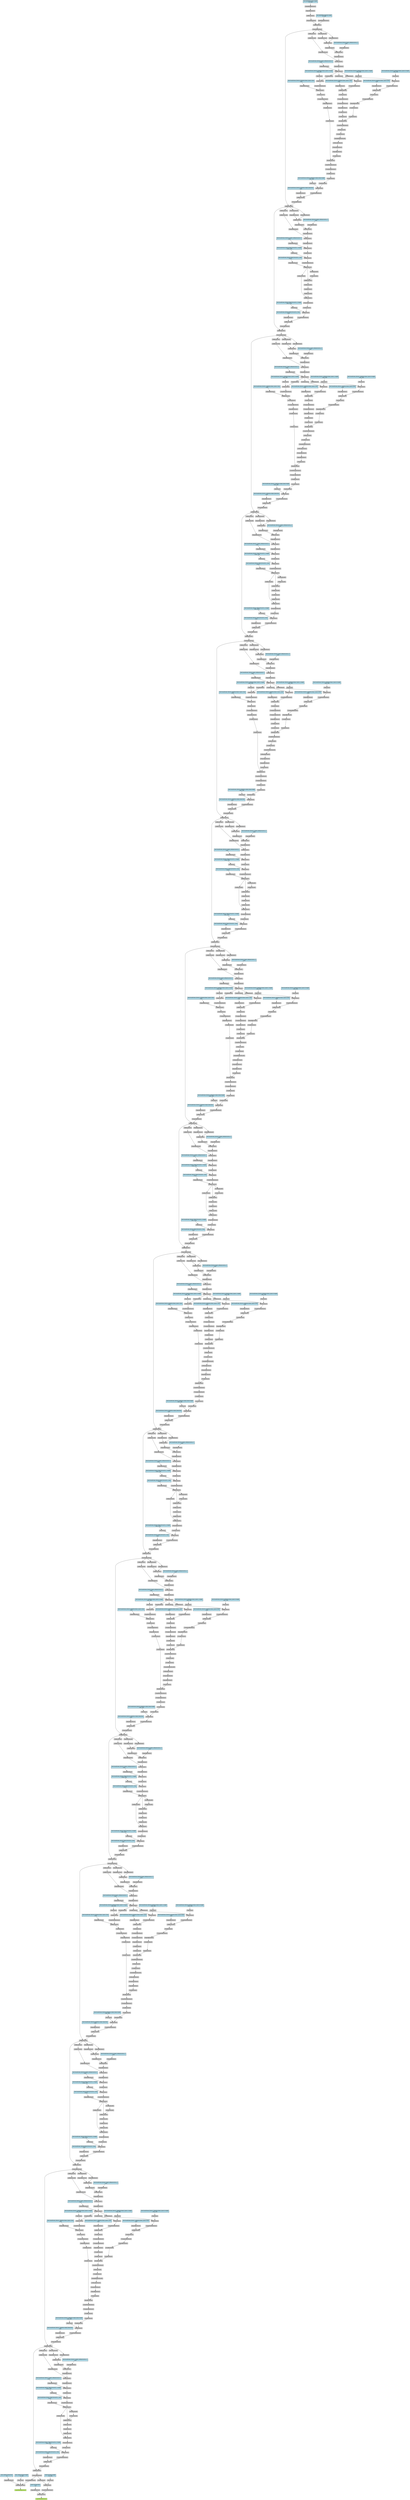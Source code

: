 digraph {
	graph [size="321.75,321.75"]
	node [align=left fontsize=12 height=0.2 ranksep=0.1 shape=box style=filled]
	4557578928 [label=LogSoftmaxBackward fillcolor=darkolivegreen1]
	4676889848 -> 4557578928
	4676889848 [label=AddmmBackward]
	4676888840 -> 4676889848
	4676888840 [label=ExpandBackward]
	4557445328 -> 4676888840
	4557445328 [label="next_sentence.linear.bias
 (2)" fillcolor=lightblue]
	4676887720 -> 4676889848
	4676887720 [label=AsStridedBackward]
	4574135328 -> 4676887720
	4574135328 [label=DropoutBackward]
	4676889120 -> 4574135328
	4676889120 [label=AddBackward1]
	4676887552 -> 4676889120
	4676887552 [label=AddBackward1]
	4662199656 -> 4676887552
	4662199656 [label=DropoutBackward]
	4676888952 -> 4662199656
	4676888952 [label=AddBackward1]
	4676889232 -> 4676888952
	4676889232 [label=AddBackward1]
	4662197856 -> 4676889232
	4662197856 [label=DropoutBackward]
	4676889288 -> 4662197856
	4676889288 [label=AddBackward1]
	4676889456 -> 4676889288
	4676889456 [label=AddBackward1]
	4662196216 -> 4676889456
	4662196216 [label=DropoutBackward]
	4662358480 -> 4662196216
	4662358480 [label=AddBackward1]
	4662358592 -> 4662358480
	4662358592 [label=AddBackward1]
	4662194576 -> 4662358592
	4662194576 [label=DropoutBackward]
	4662358704 -> 4662194576
	4662358704 [label=AddBackward1]
	4662394216 -> 4662358704
	4662394216 [label=AddBackward1]
	4662188680 -> 4662394216
	4662188680 [label=DropoutBackward]
	4662394664 -> 4662188680
	4662394664 [label=AddBackward1]
	4662394776 -> 4662394664
	4662394776 [label=AddBackward1]
	4662187040 -> 4662394776
	4662187040 [label=DropoutBackward]
	4662243456 -> 4662187040
	4662243456 [label=AddBackward1]
	4662243568 -> 4662243456
	4662243568 [label=AddBackward1]
	4661296408 -> 4662243568
	4661296408 [label=DropoutBackward]
	4662243736 -> 4661296408
	4662243736 [label=AddBackward1]
	4662243848 -> 4662243736
	4662243848 [label=AddBackward1]
	4661294440 -> 4662243848
	4661294440 [label=DropoutBackward]
	4662244016 -> 4661294440
	4662244016 [label=AddBackward1]
	4661295424 -> 4662244016
	4661295424 [label=DropoutBackward]
	4662244240 -> 4661295424
	4662244240 [label=AddBackward1]
	4662244352 -> 4662244240
	4662244352 [label=ExpandBackward]
	4662244464 -> 4662244352
	4662244464 [label=EmbeddingBackward]
	4557542792 -> 4662244464
	4557542792 [label="bert.embedding.token.weight
 (15, 256)" fillcolor=lightblue]
	4662244128 -> 4662244016
	4662244128 [label=EmbeddingBackward]
	4557542400 -> 4662244128
	4557542400 [label="bert.embedding.segment.weight
 (3, 256)" fillcolor=lightblue]
	4661294768 -> 4662243848
	4661294768 [label=DropoutBackward]
	4662244072 -> 4661294768
	4662244072 [label=AddBackward1]
	4662244296 -> 4662244072
	4662244296 [label=UnsafeViewBackward]
	4662244576 -> 4662244296
	4662244576 [label=MmBackward]
	4662244688 -> 4662244576
	4662244688 [label=ViewBackward]
	4662244856 -> 4662244688
	4662244856 [label=ViewBackward]
	4662244968 -> 4662244856
	4662244968 [label=CloneBackward]
	4662245080 -> 4662244968
	4662245080 [label=TransposeBackward]
	4662245192 -> 4662245080
	4662245192 [label=UnsafeViewBackward]
	4662245304 -> 4662245192
	4662245304 [label=BmmBackward]
	4662245416 -> 4662245304
	4662245416 [label=ViewBackward]
	4662245584 -> 4662245416
	4662245584 [label=ExpandBackward]
	4661295096 -> 4662245584
	4661295096 [label=DropoutBackward]
	4662245752 -> 4661295096
	4662245752 [label=SoftmaxBackward]
	4662245864 -> 4662245752
	4662245864 [label=MaskedFillBackward0]
	4662245976 -> 4662245864
	4662245976 [label=CloneBackward]
	4662246088 -> 4662245976
	4662246088 [label=DivBackward0]
	4662246200 -> 4662246088
	4662246200 [label=UnsafeViewBackward]
	4662246312 -> 4662246200
	4662246312 [label=BmmBackward]
	4662246424 -> 4662246312
	4662246424 [label=ViewBackward]
	4662246592 -> 4662246424
	4662246592 [label=CloneBackward]
	4662246704 -> 4662246592
	4662246704 [label=ExpandBackward]
	4662246816 -> 4662246704
	4662246816 [label=TransposeBackward]
	4662246928 -> 4662246816
	4662246928 [label=ViewBackward]
	4662247040 -> 4662246928
	4662247040 [label=AddBackward1]
	4662247152 -> 4662247040
	4662247152 [label=UnsafeViewBackward]
	4662247320 -> 4662247152
	4662247320 [label=MmBackward]
	4662259784 -> 4662247320
	4662259784 [label=ViewBackward]
	4662259952 -> 4662259784
	4662259952 [label=AddBackward1]
	4662260064 -> 4662259952
	4662260064 [label=ExpandBackward]
	4662260232 -> 4662260064
	4662260232 [label=DivBackward1]
	4662260344 -> 4662260232
	4662260344 [label=ExpandBackward]
	4662260512 -> 4662260344
	4662260512 [label=MulBackward1]
	4662260624 -> 4662260512
	4662260624 [label=ExpandBackward]
	4557556200 -> 4662260624
	4557556200 [label="bert.transformer_blocks.0.input_sublayer.norm.a_2
 (256)" fillcolor=lightblue]
	4662260680 -> 4662260512
	4662260680 [label=ExpandBackward]
	4662260792 -> 4662260680
	4662260792 [label=SubBackward1]
	4662260904 -> 4662260792
	4662260904 [label=ExpandBackward]
	4661294440 -> 4662260904
	4662260960 -> 4662260792
	4662260960 [label=ExpandBackward]
	4662261072 -> 4662260960
	4662261072 [label=MeanBackward0]
	4661294440 -> 4662261072
	4662260400 -> 4662260232
	4662260400 [label=ExpandBackward]
	4662260568 -> 4662260400
	4662260568 [label=AddBackward0]
	4662260848 -> 4662260568
	4662260848 [label=StdBackward1]
	4661294440 -> 4662260848
	4662260120 -> 4662259952
	4662260120 [label=ExpandBackward]
	4557555584 -> 4662260120
	4557555584 [label="bert.transformer_blocks.0.input_sublayer.norm.b_2
 (256)" fillcolor=lightblue]
	4662259840 -> 4662247320
	4662259840 [label=TBackward]
	4557555248 -> 4662259840
	4557555248 [label="bert.transformer_blocks.0.attention.linear_layers.0.weight
 (256, 256)" fillcolor=lightblue]
	4662247208 -> 4662247040
	4662247208 [label=ExpandBackward]
	4557554912 -> 4662247208
	4557554912 [label="bert.transformer_blocks.0.attention.linear_layers.0.bias
 (256)" fillcolor=lightblue]
	4662246480 -> 4662246312
	4662246480 [label=ViewBackward]
	4662246648 -> 4662246480
	4662246648 [label=CloneBackward]
	4662246872 -> 4662246648
	4662246872 [label=ExpandBackward]
	4662247096 -> 4662246872
	4662247096 [label=TransposeBackward]
	4662247376 -> 4662247096
	4662247376 [label=TransposeBackward]
	4662260008 -> 4662247376
	4662260008 [label=ViewBackward]
	4662260456 -> 4662260008
	4662260456 [label=AddBackward1]
	4662260736 -> 4662260456
	4662260736 [label=UnsafeViewBackward]
	4662261184 -> 4662260736
	4662261184 [label=MmBackward]
	4662261296 -> 4662261184
	4662261296 [label=ViewBackward]
	4662259952 -> 4662261296
	4662261352 -> 4662261184
	4662261352 [label=TBackward]
	4557557264 -> 4662261352
	4557557264 [label="bert.transformer_blocks.0.attention.linear_layers.1.weight
 (256, 256)" fillcolor=lightblue]
	4662261016 -> 4662260456
	4662261016 [label=ExpandBackward]
	4557557040 -> 4662261016
	4557557040 [label="bert.transformer_blocks.0.attention.linear_layers.1.bias
 (256)" fillcolor=lightblue]
	4662245472 -> 4662245304
	4662245472 [label=ViewBackward]
	4662245640 -> 4662245472
	4662245640 [label=CloneBackward]
	4662245808 -> 4662245640
	4662245808 [label=ExpandBackward]
	4662246032 -> 4662245808
	4662246032 [label=TransposeBackward]
	4662246256 -> 4662246032
	4662246256 [label=ViewBackward]
	4662246536 -> 4662246256
	4662246536 [label=AddBackward1]
	4662246984 -> 4662246536
	4662246984 [label=UnsafeViewBackward]
	4662260288 -> 4662246984
	4662260288 [label=MmBackward]
	4662261128 -> 4662260288
	4662261128 [label=ViewBackward]
	4662259952 -> 4662261128
	4662261240 -> 4662260288
	4662261240 [label=TBackward]
	4557557432 -> 4662261240
	4557557432 [label="bert.transformer_blocks.0.attention.linear_layers.2.weight
 (256, 256)" fillcolor=lightblue]
	4662247264 -> 4662246536
	4662247264 [label=ExpandBackward]
	4557556704 -> 4662247264
	4557556704 [label="bert.transformer_blocks.0.attention.linear_layers.2.bias
 (256)" fillcolor=lightblue]
	4662244744 -> 4662244576
	4662244744 [label=TBackward]
	4557543296 -> 4662244744
	4557543296 [label="bert.transformer_blocks.0.attention.output_linear.weight
 (256, 256)" fillcolor=lightblue]
	4662244520 -> 4662244072
	4662244520 [label=ExpandBackward]
	4557543016 -> 4662244520
	4557543016 [label="bert.transformer_blocks.0.attention.output_linear.bias
 (256)" fillcolor=lightblue]
	4661296080 -> 4662243736
	4661296080 [label=DropoutBackward]
	4662243960 -> 4661296080
	4662243960 [label=AddBackward1]
	4662244408 -> 4662243960
	4662244408 [label=UnsafeViewBackward]
	4662244912 -> 4662244408
	4662244912 [label=MmBackward]
	4662245248 -> 4662244912
	4662245248 [label=ViewBackward]
	4661295752 -> 4662245248
	4661295752 [label=DropoutBackward]
	4662245696 -> 4661295752
	4662245696 [label=MulBackward1]
	4662246144 -> 4662245696
	4662246144 [label=MulBackward0]
	4662259896 -> 4662246144
	4662259896 [label=AddBackward1]
	4662261408 -> 4662259896
	4662261408 [label=UnsafeViewBackward]
	4662261520 -> 4662261408
	4662261520 [label=MmBackward]
	4662261688 -> 4662261520
	4662261688 [label=ViewBackward]
	4662261856 -> 4662261688
	4662261856 [label=AddBackward1]
	4662261968 -> 4662261856
	4662261968 [label=ExpandBackward]
	4662262136 -> 4662261968
	4662262136 [label=DivBackward1]
	4662262248 -> 4662262136
	4662262248 [label=ExpandBackward]
	4662262416 -> 4662262248
	4662262416 [label=MulBackward1]
	4662262528 -> 4662262416
	4662262528 [label=ExpandBackward]
	4557579376 -> 4662262528
	4557579376 [label="bert.transformer_blocks.0.output_sublayer.norm.a_2
 (256)" fillcolor=lightblue]
	4662262584 -> 4662262416
	4662262584 [label=ExpandBackward]
	4662262696 -> 4662262584
	4662262696 [label=SubBackward1]
	4662262808 -> 4662262696
	4662262808 [label=ExpandBackward]
	4662243848 -> 4662262808
	4662262864 -> 4662262696
	4662262864 [label=ExpandBackward]
	4662262976 -> 4662262864
	4662262976 [label=MeanBackward0]
	4662243848 -> 4662262976
	4662262304 -> 4662262136
	4662262304 [label=ExpandBackward]
	4662262472 -> 4662262304
	4662262472 [label=AddBackward0]
	4662262752 -> 4662262472
	4662262752 [label=StdBackward1]
	4662243848 -> 4662262752
	4662262024 -> 4662261856
	4662262024 [label=ExpandBackward]
	4557578872 -> 4662262024
	4557578872 [label="bert.transformer_blocks.0.output_sublayer.norm.b_2
 (256)" fillcolor=lightblue]
	4662261744 -> 4662261520
	4662261744 [label=TBackward]
	4557578592 -> 4662261744
	4557578592 [label="bert.transformer_blocks.0.feed_forward.w_1.weight
 (1024, 256)" fillcolor=lightblue]
	4662261464 -> 4662259896
	4662261464 [label=ExpandBackward]
	4557578312 -> 4662261464
	4557578312 [label="bert.transformer_blocks.0.feed_forward.w_1.bias
 (1024)" fillcolor=lightblue]
	4662246368 -> 4662245696
	4662246368 [label=AddBackward0]
	4662260176 -> 4662246368
	4662260176 [label=TanhBackward]
	4662261576 -> 4662260176
	4662261576 [label=MulBackward0]
	4662261912 -> 4662261576
	4662261912 [label=AddBackward1]
	4662259896 -> 4662261912
	4662262360 -> 4662261912
	4662262360 [label=MulBackward0]
	4662262640 -> 4662262360
	4662262640 [label=PowBackward0]
	4662259896 -> 4662262640
	4662245024 -> 4662244912
	4662245024 [label=TBackward]
	4557544640 -> 4662245024
	4557544640 [label="bert.transformer_blocks.0.feed_forward.w_2.weight
 (256, 1024)" fillcolor=lightblue]
	4662244632 -> 4662243960
	4662244632 [label=ExpandBackward]
	4557543856 -> 4662244632
	4557543856 [label="bert.transformer_blocks.0.feed_forward.w_2.bias
 (256)" fillcolor=lightblue]
	4662186056 -> 4662243568
	4662186056 [label=DropoutBackward]
	4662243792 -> 4662186056
	4662243792 [label=AddBackward1]
	4662244184 -> 4662243792
	4662244184 [label=UnsafeViewBackward]
	4662245360 -> 4662244184
	4662245360 [label=MmBackward]
	4662246760 -> 4662245360
	4662246760 [label=ViewBackward]
	4662261800 -> 4662246760
	4662261800 [label=ViewBackward]
	4662262080 -> 4662261800
	4662262080 [label=CloneBackward]
	4662263032 -> 4662262080
	4662263032 [label=TransposeBackward]
	4662263144 -> 4662263032
	4662263144 [label=UnsafeViewBackward]
	4662263256 -> 4662263144
	4662263256 [label=BmmBackward]
	4662263368 -> 4662263256
	4662263368 [label=ViewBackward]
	4662263536 -> 4662263368
	4662263536 [label=ExpandBackward]
	4661296736 -> 4662263536
	4661296736 [label=DropoutBackward]
	4662263704 -> 4661296736
	4662263704 [label=SoftmaxBackward]
	4662280264 -> 4662263704
	4662280264 [label=MaskedFillBackward0]
	4662280376 -> 4662280264
	4662280376 [label=CloneBackward]
	4662280488 -> 4662280376
	4662280488 [label=DivBackward0]
	4662280600 -> 4662280488
	4662280600 [label=UnsafeViewBackward]
	4662280712 -> 4662280600
	4662280712 [label=BmmBackward]
	4662280824 -> 4662280712
	4662280824 [label=ViewBackward]
	4662280992 -> 4662280824
	4662280992 [label=CloneBackward]
	4662281104 -> 4662280992
	4662281104 [label=ExpandBackward]
	4662281216 -> 4662281104
	4662281216 [label=TransposeBackward]
	4662281328 -> 4662281216
	4662281328 [label=ViewBackward]
	4662281440 -> 4662281328
	4662281440 [label=AddBackward1]
	4662281552 -> 4662281440
	4662281552 [label=UnsafeViewBackward]
	4662281720 -> 4662281552
	4662281720 [label=MmBackward]
	4662281832 -> 4662281720
	4662281832 [label=ViewBackward]
	4662282000 -> 4662281832
	4662282000 [label=AddBackward1]
	4662282112 -> 4662282000
	4662282112 [label=ExpandBackward]
	4662282280 -> 4662282112
	4662282280 [label=DivBackward1]
	4662282392 -> 4662282280
	4662282392 [label=ExpandBackward]
	4662282560 -> 4662282392
	4662282560 [label=MulBackward1]
	4662282672 -> 4662282560
	4662282672 [label=ExpandBackward]
	4557591664 -> 4662282672
	4557591664 [label="bert.transformer_blocks.1.input_sublayer.norm.a_2
 (256)" fillcolor=lightblue]
	4662282728 -> 4662282560
	4662282728 [label=ExpandBackward]
	4662282840 -> 4662282728
	4662282840 [label=SubBackward1]
	4662282952 -> 4662282840
	4662282952 [label=ExpandBackward]
	4661296408 -> 4662282952
	4662283008 -> 4662282840
	4662283008 [label=ExpandBackward]
	4662283120 -> 4662283008
	4662283120 [label=MeanBackward0]
	4661296408 -> 4662283120
	4662282448 -> 4662282280
	4662282448 [label=ExpandBackward]
	4662282616 -> 4662282448
	4662282616 [label=AddBackward0]
	4662282896 -> 4662282616
	4662282896 [label=StdBackward1]
	4661296408 -> 4662282896
	4662282168 -> 4662282000
	4662282168 [label=ExpandBackward]
	4557591160 -> 4662282168
	4557591160 [label="bert.transformer_blocks.1.input_sublayer.norm.b_2
 (256)" fillcolor=lightblue]
	4662281888 -> 4662281720
	4662281888 [label=TBackward]
	4557590880 -> 4662281888
	4557590880 [label="bert.transformer_blocks.1.attention.linear_layers.0.weight
 (256, 256)" fillcolor=lightblue]
	4662281608 -> 4662281440
	4662281608 [label=ExpandBackward]
	4557590600 -> 4662281608
	4557590600 [label="bert.transformer_blocks.1.attention.linear_layers.0.bias
 (256)" fillcolor=lightblue]
	4662280880 -> 4662280712
	4662280880 [label=ViewBackward]
	4662281048 -> 4662280880
	4662281048 [label=CloneBackward]
	4662281272 -> 4662281048
	4662281272 [label=ExpandBackward]
	4662281496 -> 4662281272
	4662281496 [label=TransposeBackward]
	4662281776 -> 4662281496
	4662281776 [label=TransposeBackward]
	4662282056 -> 4662281776
	4662282056 [label=ViewBackward]
	4662282504 -> 4662282056
	4662282504 [label=AddBackward1]
	4662282784 -> 4662282504
	4662282784 [label=UnsafeViewBackward]
	4662283232 -> 4662282784
	4662283232 [label=MmBackward]
	4662283344 -> 4662283232
	4662283344 [label=ViewBackward]
	4662282000 -> 4662283344
	4662283400 -> 4662283232
	4662283400 [label=TBackward]
	4557592560 -> 4662283400
	4557592560 [label="bert.transformer_blocks.1.attention.linear_layers.1.weight
 (256, 256)" fillcolor=lightblue]
	4662283064 -> 4662282504
	4662283064 [label=ExpandBackward]
	4557592336 -> 4662283064
	4557592336 [label="bert.transformer_blocks.1.attention.linear_layers.1.bias
 (256)" fillcolor=lightblue]
	4662263424 -> 4662263256
	4662263424 [label=ViewBackward]
	4662263592 -> 4662263424
	4662263592 [label=CloneBackward]
	4662263760 -> 4662263592
	4662263760 [label=ExpandBackward]
	4662280432 -> 4662263760
	4662280432 [label=TransposeBackward]
	4662280656 -> 4662280432
	4662280656 [label=ViewBackward]
	4662280936 -> 4662280656
	4662280936 [label=AddBackward1]
	4662281384 -> 4662280936
	4662281384 [label=UnsafeViewBackward]
	4662282336 -> 4662281384
	4662282336 [label=MmBackward]
	4662283176 -> 4662282336
	4662283176 [label=ViewBackward]
	4662282000 -> 4662283176
	4662283288 -> 4662282336
	4662283288 [label=TBackward]
	4557592728 -> 4662283288
	4557592728 [label="bert.transformer_blocks.1.attention.linear_layers.2.weight
 (256, 256)" fillcolor=lightblue]
	4662281664 -> 4662280936
	4662281664 [label=ExpandBackward]
	4557592056 -> 4662281664
	4557592056 [label="bert.transformer_blocks.1.attention.linear_layers.2.bias
 (256)" fillcolor=lightblue]
	4662245920 -> 4662245360
	4662245920 [label=TBackward]
	4557579880 -> 4662245920
	4557579880 [label="bert.transformer_blocks.1.attention.output_linear.weight
 (256, 256)" fillcolor=lightblue]
	4662244800 -> 4662243792
	4662244800 [label=ExpandBackward]
	4557557656 -> 4662244800
	4557557656 [label="bert.transformer_blocks.1.attention.output_linear.bias
 (256)" fillcolor=lightblue]
	4662186712 -> 4662243456
	4662186712 [label=DropoutBackward]
	4662243680 -> 4662186712
	4662243680 [label=AddBackward1]
	4662245136 -> 4662243680
	4662245136 [label=UnsafeViewBackward]
	4662262192 -> 4662245136
	4662262192 [label=MmBackward]
	4662263200 -> 4662262192
	4662263200 [label=ViewBackward]
	4662186384 -> 4662263200
	4662186384 [label=DropoutBackward]
	4662263648 -> 4662186384
	4662263648 [label=MulBackward1]
	4662280544 -> 4662263648
	4662280544 [label=MulBackward0]
	4662281944 -> 4662280544
	4662281944 [label=AddBackward1]
	4662283456 -> 4662281944
	4662283456 [label=UnsafeViewBackward]
	4662283568 -> 4662283456
	4662283568 [label=MmBackward]
	4662283736 -> 4662283568
	4662283736 [label=ViewBackward]
	4662283904 -> 4662283736
	4662283904 [label=AddBackward1]
	4662284016 -> 4662283904
	4662284016 [label=ExpandBackward]
	4662284184 -> 4662284016
	4662284184 [label=DivBackward1]
	4662317128 -> 4662284184
	4662317128 [label=ExpandBackward]
	4662317296 -> 4662317128
	4662317296 [label=MulBackward1]
	4662317408 -> 4662317296
	4662317408 [label=ExpandBackward]
	4557594128 -> 4662317408
	4557594128 [label="bert.transformer_blocks.1.output_sublayer.norm.a_2
 (256)" fillcolor=lightblue]
	4662317464 -> 4662317296
	4662317464 [label=ExpandBackward]
	4662317576 -> 4662317464
	4662317576 [label=SubBackward1]
	4662317688 -> 4662317576
	4662317688 [label=ExpandBackward]
	4662243568 -> 4662317688
	4662317744 -> 4662317576
	4662317744 [label=ExpandBackward]
	4662317856 -> 4662317744
	4662317856 [label=MeanBackward0]
	4662243568 -> 4662317856
	4662317184 -> 4662284184
	4662317184 [label=ExpandBackward]
	4662317352 -> 4662317184
	4662317352 [label=AddBackward0]
	4662317632 -> 4662317352
	4662317632 [label=StdBackward1]
	4662243568 -> 4662317632
	4662284072 -> 4662283904
	4662284072 [label=ExpandBackward]
	4557593624 -> 4662284072
	4557593624 [label="bert.transformer_blocks.1.output_sublayer.norm.b_2
 (256)" fillcolor=lightblue]
	4662283792 -> 4662283568
	4662283792 [label=TBackward]
	4557593344 -> 4662283792
	4557593344 [label="bert.transformer_blocks.1.feed_forward.w_1.weight
 (1024, 256)" fillcolor=lightblue]
	4662283512 -> 4662281944
	4662283512 [label=ExpandBackward]
	4557593064 -> 4662283512
	4557593064 [label="bert.transformer_blocks.1.feed_forward.w_1.bias
 (1024)" fillcolor=lightblue]
	4662280768 -> 4662263648
	4662280768 [label=AddBackward0]
	4662282224 -> 4662280768
	4662282224 [label=TanhBackward]
	4662283624 -> 4662282224
	4662283624 [label=MulBackward0]
	4662283960 -> 4662283624
	4662283960 [label=AddBackward1]
	4662281944 -> 4662283960
	4662284128 -> 4662283960
	4662284128 [label=MulBackward0]
	4662317520 -> 4662284128
	4662317520 [label=PowBackward0]
	4662281944 -> 4662317520
	4662262920 -> 4662262192
	4662262920 [label=TBackward]
	4557580888 -> 4662262920
	4557580888 [label="bert.transformer_blocks.1.feed_forward.w_2.weight
 (256, 1024)" fillcolor=lightblue]
	4662245528 -> 4662243680
	4662245528 [label=ExpandBackward]
	4557580328 -> 4662245528
	4557580328 [label="bert.transformer_blocks.1.feed_forward.w_2.bias
 (256)" fillcolor=lightblue]
	4662187696 -> 4662394776
	4662187696 [label=DropoutBackward]
	4662243512 -> 4662187696
	4662243512 [label=AddBackward1]
	4662243904 -> 4662243512
	4662243904 [label=UnsafeViewBackward]
	4662263312 -> 4662243904
	4662263312 [label=MmBackward]
	4662281160 -> 4662263312
	4662281160 [label=ViewBackward]
	4662283848 -> 4662281160
	4662283848 [label=ViewBackward]
	4662317240 -> 4662283848
	4662317240 [label=CloneBackward]
	4662317912 -> 4662317240
	4662317912 [label=TransposeBackward]
	4662318024 -> 4662317912
	4662318024 [label=UnsafeViewBackward]
	4662318136 -> 4662318024
	4662318136 [label=BmmBackward]
	4662318248 -> 4662318136
	4662318248 [label=ViewBackward]
	4662318416 -> 4662318248
	4662318416 [label=ExpandBackward]
	4662187368 -> 4662318416
	4662187368 [label=DropoutBackward]
	4662318584 -> 4662187368
	4662318584 [label=SoftmaxBackward]
	4662318696 -> 4662318584
	4662318696 [label=MaskedFillBackward0]
	4662318808 -> 4662318696
	4662318808 [label=CloneBackward]
	4662318920 -> 4662318808
	4662318920 [label=DivBackward0]
	4662319032 -> 4662318920
	4662319032 [label=UnsafeViewBackward]
	4662319144 -> 4662319032
	4662319144 [label=BmmBackward]
	4662319256 -> 4662319144
	4662319256 [label=ViewBackward]
	4662319424 -> 4662319256
	4662319424 [label=CloneBackward]
	4662319536 -> 4662319424
	4662319536 [label=ExpandBackward]
	4662319648 -> 4662319536
	4662319648 [label=TransposeBackward]
	4662319760 -> 4662319648
	4662319760 [label=ViewBackward]
	4662319872 -> 4662319760
	4662319872 [label=AddBackward1]
	4662319984 -> 4662319872
	4662319984 [label=UnsafeViewBackward]
	4662320152 -> 4662319984
	4662320152 [label=MmBackward]
	4662320264 -> 4662320152
	4662320264 [label=ViewBackward]
	4662320432 -> 4662320264
	4662320432 [label=AddBackward1]
	4662320544 -> 4662320432
	4662320544 [label=ExpandBackward]
	4662320712 -> 4662320544
	4662320712 [label=DivBackward1]
	4662320824 -> 4662320712
	4662320824 [label=ExpandBackward]
	4662320992 -> 4662320824
	4662320992 [label=MulBackward1]
	4662321104 -> 4662320992
	4662321104 [label=ExpandBackward]
	4557618704 -> 4662321104
	4557618704 [label="bert.transformer_blocks.2.input_sublayer.norm.a_2
 (256)" fillcolor=lightblue]
	4662337608 -> 4662320992
	4662337608 [label=ExpandBackward]
	4662337720 -> 4662337608
	4662337720 [label=SubBackward1]
	4662337832 -> 4662337720
	4662337832 [label=ExpandBackward]
	4662187040 -> 4662337832
	4662337888 -> 4662337720
	4662337888 [label=ExpandBackward]
	4662338000 -> 4662337888
	4662338000 [label=MeanBackward0]
	4662187040 -> 4662338000
	4662320880 -> 4662320712
	4662320880 [label=ExpandBackward]
	4662321048 -> 4662320880
	4662321048 [label=AddBackward0]
	4662337776 -> 4662321048
	4662337776 [label=StdBackward1]
	4662187040 -> 4662337776
	4662320600 -> 4662320432
	4662320600 [label=ExpandBackward]
	4557618200 -> 4662320600
	4557618200 [label="bert.transformer_blocks.2.input_sublayer.norm.b_2
 (256)" fillcolor=lightblue]
	4662320320 -> 4662320152
	4662320320 [label=TBackward]
	4557617920 -> 4662320320
	4557617920 [label="bert.transformer_blocks.2.attention.linear_layers.0.weight
 (256, 256)" fillcolor=lightblue]
	4662320040 -> 4662319872
	4662320040 [label=ExpandBackward]
	4557617640 -> 4662320040
	4557617640 [label="bert.transformer_blocks.2.attention.linear_layers.0.bias
 (256)" fillcolor=lightblue]
	4662319312 -> 4662319144
	4662319312 [label=ViewBackward]
	4662319480 -> 4662319312
	4662319480 [label=CloneBackward]
	4662319704 -> 4662319480
	4662319704 [label=ExpandBackward]
	4662319928 -> 4662319704
	4662319928 [label=TransposeBackward]
	4662320208 -> 4662319928
	4662320208 [label=TransposeBackward]
	4662320488 -> 4662320208
	4662320488 [label=ViewBackward]
	4662320936 -> 4662320488
	4662320936 [label=AddBackward1]
	4662337664 -> 4662320936
	4662337664 [label=UnsafeViewBackward]
	4662338112 -> 4662337664
	4662338112 [label=MmBackward]
	4662338224 -> 4662338112
	4662338224 [label=ViewBackward]
	4662320432 -> 4662338224
	4662338280 -> 4662338112
	4662338280 [label=TBackward]
	4557623760 -> 4662338280
	4557623760 [label="bert.transformer_blocks.2.attention.linear_layers.1.weight
 (256, 256)" fillcolor=lightblue]
	4662337944 -> 4662320936
	4662337944 [label=ExpandBackward]
	4557623536 -> 4662337944
	4557623536 [label="bert.transformer_blocks.2.attention.linear_layers.1.bias
 (256)" fillcolor=lightblue]
	4662318304 -> 4662318136
	4662318304 [label=ViewBackward]
	4662318472 -> 4662318304
	4662318472 [label=CloneBackward]
	4662318640 -> 4662318472
	4662318640 [label=ExpandBackward]
	4662318864 -> 4662318640
	4662318864 [label=TransposeBackward]
	4662319088 -> 4662318864
	4662319088 [label=ViewBackward]
	4662319368 -> 4662319088
	4662319368 [label=AddBackward1]
	4662319816 -> 4662319368
	4662319816 [label=UnsafeViewBackward]
	4662320768 -> 4662319816
	4662320768 [label=MmBackward]
	4662338056 -> 4662320768
	4662338056 [label=ViewBackward]
	4662320432 -> 4662338056
	4662338168 -> 4662320768
	4662338168 [label=TBackward]
	4557623928 -> 4662338168
	4557623928 [label="bert.transformer_blocks.2.attention.linear_layers.2.weight
 (256, 256)" fillcolor=lightblue]
	4662320096 -> 4662319368
	4662320096 [label=ExpandBackward]
	4557619096 -> 4662320096
	4557619096 [label="bert.transformer_blocks.2.attention.linear_layers.2.bias
 (256)" fillcolor=lightblue]
	4662283680 -> 4662263312
	4662283680 [label=TBackward]
	4557615176 -> 4662283680
	4557615176 [label="bert.transformer_blocks.2.attention.output_linear.weight
 (256, 256)" fillcolor=lightblue]
	4662261632 -> 4662243512
	4662261632 [label=ExpandBackward]
	4557592952 -> 4662261632
	4557592952 [label="bert.transformer_blocks.2.attention.output_linear.bias
 (256)" fillcolor=lightblue]
	4662188352 -> 4662394664
	4662188352 [label=DropoutBackward]
	4662243400 -> 4662188352
	4662243400 [label=AddBackward1]
	4662263088 -> 4662243400
	4662263088 [label=UnsafeViewBackward]
	4662284240 -> 4662263088
	4662284240 [label=MmBackward]
	4662318080 -> 4662284240
	4662318080 [label=ViewBackward]
	4662188024 -> 4662318080
	4662188024 [label=DropoutBackward]
	4662318528 -> 4662188024
	4662318528 [label=MulBackward1]
	4662318976 -> 4662318528
	4662318976 [label=MulBackward0]
	4662320376 -> 4662318976
	4662320376 [label=AddBackward1]
	4662338336 -> 4662320376
	4662338336 [label=UnsafeViewBackward]
	4662338448 -> 4662338336
	4662338448 [label=MmBackward]
	4662338616 -> 4662338448
	4662338616 [label=ViewBackward]
	4662338784 -> 4662338616
	4662338784 [label=AddBackward1]
	4662338896 -> 4662338784
	4662338896 [label=ExpandBackward]
	4662339064 -> 4662338896
	4662339064 [label=DivBackward1]
	4662339176 -> 4662339064
	4662339176 [label=ExpandBackward]
	4662339344 -> 4662339176
	4662339344 [label=MulBackward1]
	4662339456 -> 4662339344
	4662339456 [label=ExpandBackward]
	4557625328 -> 4662339456
	4557625328 [label="bert.transformer_blocks.2.output_sublayer.norm.a_2
 (256)" fillcolor=lightblue]
	4662339512 -> 4662339344
	4662339512 [label=ExpandBackward]
	4662339624 -> 4662339512
	4662339624 [label=SubBackward1]
	4662339736 -> 4662339624
	4662339736 [label=ExpandBackward]
	4662394776 -> 4662339736
	4662339792 -> 4662339624
	4662339792 [label=ExpandBackward]
	4662339904 -> 4662339792
	4662339904 [label=MeanBackward0]
	4662394776 -> 4662339904
	4662339232 -> 4662339064
	4662339232 [label=ExpandBackward]
	4662339400 -> 4662339232
	4662339400 [label=AddBackward0]
	4662339680 -> 4662339400
	4662339680 [label=StdBackward1]
	4662394776 -> 4662339680
	4662338952 -> 4662338784
	4662338952 [label=ExpandBackward]
	4557624824 -> 4662338952
	4557624824 [label="bert.transformer_blocks.2.output_sublayer.norm.b_2
 (256)" fillcolor=lightblue]
	4662338672 -> 4662338448
	4662338672 [label=TBackward]
	4557624544 -> 4662338672
	4557624544 [label="bert.transformer_blocks.2.feed_forward.w_1.weight
 (1024, 256)" fillcolor=lightblue]
	4662338392 -> 4662320376
	4662338392 [label=ExpandBackward]
	4557624264 -> 4662338392
	4557624264 [label="bert.transformer_blocks.2.feed_forward.w_1.bias
 (1024)" fillcolor=lightblue]
	4662319200 -> 4662318528
	4662319200 [label=AddBackward0]
	4662320656 -> 4662319200
	4662320656 [label=TanhBackward]
	4662338504 -> 4662320656
	4662338504 [label=MulBackward0]
	4662338840 -> 4662338504
	4662338840 [label=AddBackward1]
	4662320376 -> 4662338840
	4662339288 -> 4662338840
	4662339288 [label=MulBackward0]
	4662339568 -> 4662339288
	4662339568 [label=PowBackward0]
	4662320376 -> 4662339568
	4662317800 -> 4662284240
	4662317800 [label=TBackward]
	4557616184 -> 4662317800
	4557616184 [label="bert.transformer_blocks.2.feed_forward.w_2.weight
 (256, 1024)" fillcolor=lightblue]
	4662263480 -> 4662243400
	4662263480 [label=ExpandBackward]
	4557615624 -> 4662263480
	4557615624 [label="bert.transformer_blocks.2.feed_forward.w_2.bias
 (256)" fillcolor=lightblue]
	4662189336 -> 4662394216
	4662189336 [label=DropoutBackward]
	4662394720 -> 4662189336
	4662394720 [label=AddBackward1]
	4662243624 -> 4662394720
	4662243624 [label=UnsafeViewBackward]
	4662318192 -> 4662243624
	4662318192 [label=MmBackward]
	4662319592 -> 4662318192
	4662319592 [label=ViewBackward]
	4662338728 -> 4662319592
	4662338728 [label=ViewBackward]
	4662339008 -> 4662338728
	4662339008 [label=CloneBackward]
	4662339960 -> 4662339008
	4662339960 [label=TransposeBackward]
	4662340072 -> 4662339960
	4662340072 [label=UnsafeViewBackward]
	4662340184 -> 4662340072
	4662340184 [label=BmmBackward]
	4662340296 -> 4662340184
	4662340296 [label=ViewBackward]
	4662340464 -> 4662340296
	4662340464 [label=ExpandBackward]
	4662189008 -> 4662340464
	4662189008 [label=DropoutBackward]
	4662340632 -> 4662189008
	4662340632 [label=SoftmaxBackward]
	4662340744 -> 4662340632
	4662340744 [label=MaskedFillBackward0]
	4662340856 -> 4662340744
	4662340856 [label=CloneBackward]
	4662340968 -> 4662340856
	4662340968 [label=DivBackward0]
	4662341080 -> 4662340968
	4662341080 [label=UnsafeViewBackward]
	4662341192 -> 4662341080
	4662341192 [label=BmmBackward]
	4662341304 -> 4662341192
	4662341304 [label=ViewBackward]
	4662341472 -> 4662341304
	4662341472 [label=CloneBackward]
	4662341584 -> 4662341472
	4662341584 [label=ExpandBackward]
	4662366336 -> 4662341584
	4662366336 [label=TransposeBackward]
	4662366448 -> 4662366336
	4662366448 [label=ViewBackward]
	4662366560 -> 4662366448
	4662366560 [label=AddBackward1]
	4662366672 -> 4662366560
	4662366672 [label=UnsafeViewBackward]
	4662366840 -> 4662366672
	4662366840 [label=MmBackward]
	4662366952 -> 4662366840
	4662366952 [label=ViewBackward]
	4662367120 -> 4662366952
	4662367120 [label=AddBackward1]
	4662367232 -> 4662367120
	4662367232 [label=ExpandBackward]
	4662367400 -> 4662367232
	4662367400 [label=DivBackward1]
	4662367512 -> 4662367400
	4662367512 [label=ExpandBackward]
	4662367680 -> 4662367512
	4662367680 [label=MulBackward1]
	4662367792 -> 4662367680
	4662367792 [label=ExpandBackward]
	4486570448 -> 4662367792
	4486570448 [label="bert.transformer_blocks.3.input_sublayer.norm.a_2
 (256)" fillcolor=lightblue]
	4662367848 -> 4662367680
	4662367848 [label=ExpandBackward]
	4662367960 -> 4662367848
	4662367960 [label=SubBackward1]
	4662368072 -> 4662367960
	4662368072 [label=ExpandBackward]
	4662188680 -> 4662368072
	4662368128 -> 4662367960
	4662368128 [label=ExpandBackward]
	4662368240 -> 4662368128
	4662368240 [label=MeanBackward0]
	4662188680 -> 4662368240
	4662367568 -> 4662367400
	4662367568 [label=ExpandBackward]
	4662367736 -> 4662367568
	4662367736 [label=AddBackward0]
	4662368016 -> 4662367736
	4662368016 [label=StdBackward1]
	4662188680 -> 4662368016
	4662367288 -> 4662367120
	4662367288 [label=ExpandBackward]
	4656308968 -> 4662367288
	4656308968 [label="bert.transformer_blocks.3.input_sublayer.norm.b_2
 (256)" fillcolor=lightblue]
	4662367008 -> 4662366840
	4662367008 [label=TBackward]
	4656308520 -> 4662367008
	4656308520 [label="bert.transformer_blocks.3.attention.linear_layers.0.weight
 (256, 256)" fillcolor=lightblue]
	4662366728 -> 4662366560
	4662366728 [label=ExpandBackward]
	4656309472 -> 4662366728
	4656309472 [label="bert.transformer_blocks.3.attention.linear_layers.0.bias
 (256)" fillcolor=lightblue]
	4662341360 -> 4662341192
	4662341360 [label=ViewBackward]
	4662341528 -> 4662341360
	4662341528 [label=CloneBackward]
	4662366392 -> 4662341528
	4662366392 [label=ExpandBackward]
	4662366616 -> 4662366392
	4662366616 [label=TransposeBackward]
	4662366896 -> 4662366616
	4662366896 [label=TransposeBackward]
	4662367176 -> 4662366896
	4662367176 [label=ViewBackward]
	4662367624 -> 4662367176
	4662367624 [label=AddBackward1]
	4662367904 -> 4662367624
	4662367904 [label=UnsafeViewBackward]
	4662368352 -> 4662367904
	4662368352 [label=MmBackward]
	4662368464 -> 4662368352
	4662368464 [label=ViewBackward]
	4662367120 -> 4662368464
	4662368520 -> 4662368352
	4662368520 [label=TBackward]
	4656188384 -> 4662368520
	4656188384 [label="bert.transformer_blocks.3.attention.linear_layers.1.weight
 (256, 256)" fillcolor=lightblue]
	4662368184 -> 4662367624
	4662368184 [label=ExpandBackward]
	4656188944 -> 4662368184
	4656188944 [label="bert.transformer_blocks.3.attention.linear_layers.1.bias
 (256)" fillcolor=lightblue]
	4662340352 -> 4662340184
	4662340352 [label=ViewBackward]
	4662340520 -> 4662340352
	4662340520 [label=CloneBackward]
	4662340688 -> 4662340520
	4662340688 [label=ExpandBackward]
	4662340912 -> 4662340688
	4662340912 [label=TransposeBackward]
	4662341136 -> 4662340912
	4662341136 [label=ViewBackward]
	4662341416 -> 4662341136
	4662341416 [label=AddBackward1]
	4662366504 -> 4662341416
	4662366504 [label=UnsafeViewBackward]
	4662367456 -> 4662366504
	4662367456 [label=MmBackward]
	4662368296 -> 4662367456
	4662368296 [label=ViewBackward]
	4662367120 -> 4662368296
	4662368408 -> 4662367456
	4662368408 [label=TBackward]
	4656188664 -> 4662368408
	4656188664 [label="bert.transformer_blocks.3.attention.linear_layers.2.weight
 (256, 256)" fillcolor=lightblue]
	4662366784 -> 4662341416
	4662366784 [label=ExpandBackward]
	4656185472 -> 4662366784
	4656185472 [label="bert.transformer_blocks.3.attention.linear_layers.2.bias
 (256)" fillcolor=lightblue]
	4662318752 -> 4662318192
	4662318752 [label=TBackward]
	4673062672 -> 4662318752
	4673062672 [label="bert.transformer_blocks.3.attention.output_linear.weight
 (256, 256)" fillcolor=lightblue]
	4662280320 -> 4662394720
	4662280320 [label=ExpandBackward]
	4673041912 -> 4662280320
	4673041912 [label="bert.transformer_blocks.3.attention.output_linear.bias
 (256)" fillcolor=lightblue]
	4662194248 -> 4662358704
	4662194248 [label=DropoutBackward]
	4662394608 -> 4662194248
	4662394608 [label=AddBackward1]
	4662317968 -> 4662394608
	4662317968 [label=UnsafeViewBackward]
	4662339120 -> 4662317968
	4662339120 [label=MmBackward]
	4662340128 -> 4662339120
	4662340128 [label=ViewBackward]
	4662189664 -> 4662340128
	4662189664 [label=DropoutBackward]
	4662340576 -> 4662189664
	4662340576 [label=MulBackward1]
	4662341024 -> 4662340576
	4662341024 [label=MulBackward0]
	4662367064 -> 4662341024
	4662367064 [label=AddBackward1]
	4662368576 -> 4662367064
	4662368576 [label=UnsafeViewBackward]
	4662368688 -> 4662368576
	4662368688 [label=MmBackward]
	4662368856 -> 4662368688
	4662368856 [label=ViewBackward]
	4662369024 -> 4662368856
	4662369024 [label=AddBackward1]
	4662369136 -> 4662369024
	4662369136 [label=ExpandBackward]
	4662369304 -> 4662369136
	4662369304 [label=DivBackward1]
	4662369416 -> 4662369304
	4662369416 [label=ExpandBackward]
	4662369584 -> 4662369416
	4662369584 [label=MulBackward1]
	4662369696 -> 4662369584
	4662369696 [label=ExpandBackward]
	4656189056 -> 4662369696
	4656189056 [label="bert.transformer_blocks.3.output_sublayer.norm.a_2
 (256)" fillcolor=lightblue]
	4662369752 -> 4662369584
	4662369752 [label=ExpandBackward]
	4662369864 -> 4662369752
	4662369864 [label=SubBackward1]
	4662369976 -> 4662369864
	4662369976 [label=ExpandBackward]
	4662394216 -> 4662369976
	4662370032 -> 4662369864
	4662370032 [label=ExpandBackward]
	4662370144 -> 4662370032
	4662370144 [label=MeanBackward0]
	4662394216 -> 4662370144
	4662369472 -> 4662369304
	4662369472 [label=ExpandBackward]
	4662369640 -> 4662369472
	4662369640 [label=AddBackward0]
	4662369920 -> 4662369640
	4662369920 [label=StdBackward1]
	4662394216 -> 4662369920
	4662369192 -> 4662369024
	4662369192 [label=ExpandBackward]
	4656187712 -> 4662369192
	4656187712 [label="bert.transformer_blocks.3.output_sublayer.norm.b_2
 (256)" fillcolor=lightblue]
	4662368912 -> 4662368688
	4662368912 [label=TBackward]
	4656186704 -> 4662368912
	4656186704 [label="bert.transformer_blocks.3.feed_forward.w_1.weight
 (1024, 256)" fillcolor=lightblue]
	4662368632 -> 4662367064
	4662368632 [label=ExpandBackward]
	4656186480 -> 4662368632
	4656186480 [label="bert.transformer_blocks.3.feed_forward.w_1.bias
 (1024)" fillcolor=lightblue]
	4662341248 -> 4662340576
	4662341248 [label=AddBackward0]
	4662367344 -> 4662341248
	4662367344 [label=TanhBackward]
	4662368744 -> 4662367344
	4662368744 [label=MulBackward0]
	4662369080 -> 4662368744
	4662369080 [label=AddBackward1]
	4662367064 -> 4662369080
	4662369528 -> 4662369080
	4662369528 [label=MulBackward0]
	4662369808 -> 4662369528
	4662369808 [label=PowBackward0]
	4662367064 -> 4662369808
	4662339848 -> 4662339120
	4662339848 [label=TBackward]
	4673064800 -> 4662339848
	4673064800 [label="bert.transformer_blocks.3.feed_forward.w_2.weight
 (256, 1024)" fillcolor=lightblue]
	4662318360 -> 4662394608
	4662318360 [label=ExpandBackward]
	4673063960 -> 4662318360
	4673063960 [label="bert.transformer_blocks.3.feed_forward.w_2.bias
 (256)" fillcolor=lightblue]
	4662195232 -> 4662358592
	4662195232 [label=DropoutBackward]
	4662394496 -> 4662195232
	4662394496 [label=AddBackward1]
	4662394832 -> 4662394496
	4662394832 [label=UnsafeViewBackward]
	4662340240 -> 4662394832
	4662340240 [label=MmBackward]
	4662340800 -> 4662340240
	4662340800 [label=ViewBackward]
	4662368968 -> 4662340800
	4662368968 [label=ViewBackward]
	4662369248 -> 4662368968
	4662369248 [label=CloneBackward]
	4662370200 -> 4662369248
	4662370200 [label=TransposeBackward]
	4662230992 -> 4662370200
	4662230992 [label=UnsafeViewBackward]
	4662230880 -> 4662230992
	4662230880 [label=BmmBackward]
	4662230768 -> 4662230880
	4662230768 [label=ViewBackward]
	4662230600 -> 4662230768
	4662230600 [label=ExpandBackward]
	4662194904 -> 4662230600
	4662194904 [label=DropoutBackward]
	4662230432 -> 4662194904
	4662230432 [label=SoftmaxBackward]
	4662230320 -> 4662230432
	4662230320 [label=MaskedFillBackward0]
	4662230208 -> 4662230320
	4662230208 [label=CloneBackward]
	4662230096 -> 4662230208
	4662230096 [label=DivBackward0]
	4662229984 -> 4662230096
	4662229984 [label=UnsafeViewBackward]
	4662229872 -> 4662229984
	4662229872 [label=BmmBackward]
	4662229760 -> 4662229872
	4662229760 [label=ViewBackward]
	4662229592 -> 4662229760
	4662229592 [label=CloneBackward]
	4662229480 -> 4662229592
	4662229480 [label=ExpandBackward]
	4662229368 -> 4662229480
	4662229368 [label=TransposeBackward]
	4662229256 -> 4662229368
	4662229256 [label=ViewBackward]
	4662229144 -> 4662229256
	4662229144 [label=AddBackward1]
	4662229032 -> 4662229144
	4662229032 [label=UnsafeViewBackward]
	4662228864 -> 4662229032
	4662228864 [label=MmBackward]
	4662228752 -> 4662228864
	4662228752 [label=ViewBackward]
	4662228584 -> 4662228752
	4662228584 [label=AddBackward1]
	4662228472 -> 4662228584
	4662228472 [label=ExpandBackward]
	4662228304 -> 4662228472
	4662228304 [label=DivBackward1]
	4662228192 -> 4662228304
	4662228192 [label=ExpandBackward]
	4662228024 -> 4662228192
	4662228024 [label=MulBackward1]
	4662227912 -> 4662228024
	4662227912 [label=ExpandBackward]
	4673203168 -> 4662227912
	4673203168 [label="bert.transformer_blocks.4.input_sublayer.norm.a_2
 (256)" fillcolor=lightblue]
	4662227856 -> 4662228024
	4662227856 [label=ExpandBackward]
	4662227744 -> 4662227856
	4662227744 [label=SubBackward1]
	4662227632 -> 4662227744
	4662227632 [label=ExpandBackward]
	4662194576 -> 4662227632
	4662227576 -> 4662227744
	4662227576 [label=ExpandBackward]
	4662227464 -> 4662227576
	4662227464 [label=MeanBackward0]
	4662194576 -> 4662227464
	4662228136 -> 4662228304
	4662228136 [label=ExpandBackward]
	4662227968 -> 4662228136
	4662227968 [label=AddBackward0]
	4662227688 -> 4662227968
	4662227688 [label=StdBackward1]
	4662194576 -> 4662227688
	4662228416 -> 4662228584
	4662228416 [label=ExpandBackward]
	4673203672 -> 4662228416
	4673203672 [label="bert.transformer_blocks.4.input_sublayer.norm.b_2
 (256)" fillcolor=lightblue]
	4662228696 -> 4662228864
	4662228696 [label=TBackward]
	4673203952 -> 4662228696
	4673203952 [label="bert.transformer_blocks.4.attention.linear_layers.0.weight
 (256, 256)" fillcolor=lightblue]
	4662228976 -> 4662229144
	4662228976 [label=ExpandBackward]
	4548848104 -> 4662228976
	4548848104 [label="bert.transformer_blocks.4.attention.linear_layers.0.bias
 (256)" fillcolor=lightblue]
	4662229704 -> 4662229872
	4662229704 [label=ViewBackward]
	4662229536 -> 4662229704
	4662229536 [label=CloneBackward]
	4662229312 -> 4662229536
	4662229312 [label=ExpandBackward]
	4662229088 -> 4662229312
	4662229088 [label=TransposeBackward]
	4662228808 -> 4662229088
	4662228808 [label=TransposeBackward]
	4662228528 -> 4662228808
	4662228528 [label=ViewBackward]
	4662228080 -> 4662228528
	4662228080 [label=AddBackward1]
	4662227800 -> 4662228080
	4662227800 [label=UnsafeViewBackward]
	4662227352 -> 4662227800
	4662227352 [label=MmBackward]
	4662227240 -> 4662227352
	4662227240 [label=ViewBackward]
	4662228584 -> 4662227240
	4662227184 -> 4662227352
	4662227184 [label=TBackward]
	4673202216 -> 4662227184
	4673202216 [label="bert.transformer_blocks.4.attention.linear_layers.1.weight
 (256, 256)" fillcolor=lightblue]
	4662227520 -> 4662228080
	4662227520 [label=ExpandBackward]
	4673202440 -> 4662227520
	4673202440 [label="bert.transformer_blocks.4.attention.linear_layers.1.bias
 (256)" fillcolor=lightblue]
	4662230712 -> 4662230880
	4662230712 [label=ViewBackward]
	4662230544 -> 4662230712
	4662230544 [label=CloneBackward]
	4662230376 -> 4662230544
	4662230376 [label=ExpandBackward]
	4662230152 -> 4662230376
	4662230152 [label=TransposeBackward]
	4662229928 -> 4662230152
	4662229928 [label=ViewBackward]
	4662229648 -> 4662229928
	4662229648 [label=AddBackward1]
	4662229200 -> 4662229648
	4662229200 [label=UnsafeViewBackward]
	4662228248 -> 4662229200
	4662228248 [label=MmBackward]
	4662227408 -> 4662228248
	4662227408 [label=ViewBackward]
	4662228584 -> 4662227408
	4662227296 -> 4662228248
	4662227296 [label=TBackward]
	4673202048 -> 4662227296
	4673202048 [label="bert.transformer_blocks.4.attention.linear_layers.2.weight
 (256, 256)" fillcolor=lightblue]
	4662228920 -> 4662229648
	4662228920 [label=ExpandBackward]
	4673202776 -> 4662228920
	4673202776 [label="bert.transformer_blocks.4.attention.linear_layers.2.bias
 (256)" fillcolor=lightblue]
	4662366280 -> 4662340240
	4662366280 [label=TBackward]
	4656188272 -> 4662366280
	4656188272 [label="bert.transformer_blocks.4.attention.output_linear.weight
 (256, 256)" fillcolor=lightblue]
	4662338560 -> 4662394496
	4662338560 [label=ExpandBackward]
	4656188216 -> 4662338560
	4656188216 [label="bert.transformer_blocks.4.attention.output_linear.bias
 (256)" fillcolor=lightblue]
	4662195888 -> 4662358480
	4662195888 [label=DropoutBackward]
	4662358200 -> 4662195888
	4662358200 [label=AddBackward1]
	4662340016 -> 4662358200
	4662340016 [label=UnsafeViewBackward]
	4662369360 -> 4662340016
	4662369360 [label=MmBackward]
	4662370088 -> 4662369360
	4662370088 [label=ViewBackward]
	4662195560 -> 4662370088
	4662195560 [label=DropoutBackward]
	4662230488 -> 4662195560
	4662230488 [label=MulBackward1]
	4662230040 -> 4662230488
	4662230040 [label=MulBackward0]
	4662228640 -> 4662230040
	4662228640 [label=AddBackward1]
	4662227128 -> 4662228640
	4662227128 [label=UnsafeViewBackward]
	4662317008 -> 4662227128
	4662317008 [label=MmBackward]
	4662316896 -> 4662317008
	4662316896 [label=ViewBackward]
	4662316728 -> 4662316896
	4662316728 [label=AddBackward1]
	4662316616 -> 4662316728
	4662316616 [label=ExpandBackward]
	4662316448 -> 4662316616
	4662316448 [label=DivBackward1]
	4662316336 -> 4662316448
	4662316336 [label=ExpandBackward]
	4662316168 -> 4662316336
	4662316168 [label=MulBackward1]
	4662316056 -> 4662316168
	4662316056 [label=ExpandBackward]
	4673200536 -> 4662316056
	4673200536 [label="bert.transformer_blocks.4.output_sublayer.norm.a_2
 (256)" fillcolor=lightblue]
	4662316000 -> 4662316168
	4662316000 [label=ExpandBackward]
	4662315888 -> 4662316000
	4662315888 [label=SubBackward1]
	4662315776 -> 4662315888
	4662315776 [label=ExpandBackward]
	4662358592 -> 4662315776
	4662315720 -> 4662315888
	4662315720 [label=ExpandBackward]
	4662315608 -> 4662315720
	4662315608 [label=MeanBackward0]
	4662358592 -> 4662315608
	4662316280 -> 4662316448
	4662316280 [label=ExpandBackward]
	4662316112 -> 4662316280
	4662316112 [label=AddBackward0]
	4662315832 -> 4662316112
	4662315832 [label=StdBackward1]
	4662358592 -> 4662315832
	4662316560 -> 4662316728
	4662316560 [label=ExpandBackward]
	4673201040 -> 4662316560
	4673201040 [label="bert.transformer_blocks.4.output_sublayer.norm.b_2
 (256)" fillcolor=lightblue]
	4662316840 -> 4662317008
	4662316840 [label=TBackward]
	4673201376 -> 4662316840
	4673201376 [label="bert.transformer_blocks.4.feed_forward.w_1.weight
 (1024, 256)" fillcolor=lightblue]
	4662227072 -> 4662228640
	4662227072 [label=ExpandBackward]
	4673201656 -> 4662227072
	4673201656 [label="bert.transformer_blocks.4.feed_forward.w_1.bias
 (1024)" fillcolor=lightblue]
	4662229816 -> 4662230488
	4662229816 [label=AddBackward0]
	4662228360 -> 4662229816
	4662228360 [label=TanhBackward]
	4662316952 -> 4662228360
	4662316952 [label=MulBackward0]
	4662316672 -> 4662316952
	4662316672 [label=AddBackward1]
	4662228640 -> 4662316672
	4662316224 -> 4662316672
	4662316224 [label=MulBackward0]
	4662315944 -> 4662316224
	4662315944 [label=PowBackward0]
	4662228640 -> 4662315944
	4662230936 -> 4662369360
	4662230936 [label=TBackward]
	4662361896 -> 4662230936
	4662361896 [label="bert.transformer_blocks.4.feed_forward.w_2.weight
 (256, 1024)" fillcolor=lightblue]
	4662340408 -> 4662358200
	4662340408 [label=ExpandBackward]
	4656188888 -> 4662340408
	4656188888 [label="bert.transformer_blocks.4.feed_forward.w_2.bias
 (256)" fillcolor=lightblue]
	4662196872 -> 4676889456
	4662196872 [label=DropoutBackward]
	4662358816 -> 4662196872
	4662358816 [label=AddBackward1]
	4662394552 -> 4662358816
	4662394552 [label=UnsafeViewBackward]
	4662230824 -> 4662394552
	4662230824 [label=MmBackward]
	4662229424 -> 4662230824
	4662229424 [label=ViewBackward]
	4662316784 -> 4662229424
	4662316784 [label=ViewBackward]
	4662316504 -> 4662316784
	4662316504 [label=CloneBackward]
	4662315552 -> 4662316504
	4662315552 [label=TransposeBackward]
	4662315440 -> 4662315552
	4662315440 [label=UnsafeViewBackward]
	4662315328 -> 4662315440
	4662315328 [label=BmmBackward]
	4662315216 -> 4662315328
	4662315216 [label=ViewBackward]
	4662315048 -> 4662315216
	4662315048 [label=ExpandBackward]
	4662196544 -> 4662315048
	4662196544 [label=DropoutBackward]
	4662314880 -> 4662196544
	4662314880 [label=SoftmaxBackward]
	4662314768 -> 4662314880
	4662314768 [label=MaskedFillBackward0]
	4662314656 -> 4662314768
	4662314656 [label=CloneBackward]
	4662314544 -> 4662314656
	4662314544 [label=DivBackward0]
	4662314432 -> 4662314544
	4662314432 [label=UnsafeViewBackward]
	4662314320 -> 4662314432
	4662314320 [label=BmmBackward]
	4662314208 -> 4662314320
	4662314208 [label=ViewBackward]
	4662314040 -> 4662314208
	4662314040 [label=CloneBackward]
	4662313928 -> 4662314040
	4662313928 [label=ExpandBackward]
	4662313816 -> 4662313928
	4662313816 [label=TransposeBackward]
	4662313704 -> 4662313816
	4662313704 [label=ViewBackward]
	4662313592 -> 4662313704
	4662313592 [label=AddBackward1]
	4662313480 -> 4662313592
	4662313480 [label=UnsafeViewBackward]
	4662313312 -> 4662313480
	4662313312 [label=MmBackward]
	4662313200 -> 4662313312
	4662313200 [label=ViewBackward]
	4662313032 -> 4662313200
	4662313032 [label=AddBackward1]
	4688150656 -> 4662313032
	4688150656 [label=ExpandBackward]
	4688150824 -> 4688150656
	4688150824 [label=DivBackward1]
	4688150936 -> 4688150824
	4688150936 [label=ExpandBackward]
	4688151104 -> 4688150936
	4688151104 [label=MulBackward1]
	4688151216 -> 4688151104
	4688151216 [label=ExpandBackward]
	4662373232 -> 4688151216
	4662373232 [label="bert.transformer_blocks.5.input_sublayer.norm.a_2
 (256)" fillcolor=lightblue]
	4688151272 -> 4688151104
	4688151272 [label=ExpandBackward]
	4688151384 -> 4688151272
	4688151384 [label=SubBackward1]
	4688151496 -> 4688151384
	4688151496 [label=ExpandBackward]
	4662196216 -> 4688151496
	4688151552 -> 4688151384
	4688151552 [label=ExpandBackward]
	4688151664 -> 4688151552
	4688151664 [label=MeanBackward0]
	4662196216 -> 4688151664
	4688150992 -> 4688150824
	4688150992 [label=ExpandBackward]
	4688151160 -> 4688150992
	4688151160 [label=AddBackward0]
	4688151440 -> 4688151160
	4688151440 [label=StdBackward1]
	4662196216 -> 4688151440
	4688150712 -> 4662313032
	4688150712 [label=ExpandBackward]
	4677062728 -> 4688150712
	4677062728 [label="bert.transformer_blocks.5.input_sublayer.norm.b_2
 (256)" fillcolor=lightblue]
	4662313144 -> 4662313312
	4662313144 [label=TBackward]
	4677063008 -> 4662313144
	4677063008 [label="bert.transformer_blocks.5.attention.linear_layers.0.weight
 (256, 256)" fillcolor=lightblue]
	4662313424 -> 4662313592
	4662313424 [label=ExpandBackward]
	4677063288 -> 4662313424
	4677063288 [label="bert.transformer_blocks.5.attention.linear_layers.0.bias
 (256)" fillcolor=lightblue]
	4662314152 -> 4662314320
	4662314152 [label=ViewBackward]
	4662313984 -> 4662314152
	4662313984 [label=CloneBackward]
	4662313760 -> 4662313984
	4662313760 [label=ExpandBackward]
	4662313536 -> 4662313760
	4662313536 [label=TransposeBackward]
	4662313256 -> 4662313536
	4662313256 [label=TransposeBackward]
	4688150600 -> 4662313256
	4688150600 [label=ViewBackward]
	4688151048 -> 4688150600
	4688151048 [label=AddBackward1]
	4688151328 -> 4688151048
	4688151328 [label=UnsafeViewBackward]
	4688151776 -> 4688151328
	4688151776 [label=MmBackward]
	4688151888 -> 4688151776
	4688151888 [label=ViewBackward]
	4662313032 -> 4688151888
	4688151944 -> 4688151776
	4688151944 [label=TBackward]
	4676823248 -> 4688151944
	4676823248 [label="bert.transformer_blocks.5.attention.linear_layers.1.weight
 (256, 256)" fillcolor=lightblue]
	4688151608 -> 4688151048
	4688151608 [label=ExpandBackward]
	4676824816 -> 4688151608
	4676824816 [label="bert.transformer_blocks.5.attention.linear_layers.1.bias
 (256)" fillcolor=lightblue]
	4662315160 -> 4662315328
	4662315160 [label=ViewBackward]
	4662314992 -> 4662315160
	4662314992 [label=CloneBackward]
	4662314824 -> 4662314992
	4662314824 [label=ExpandBackward]
	4662314600 -> 4662314824
	4662314600 [label=TransposeBackward]
	4662314376 -> 4662314600
	4662314376 [label=ViewBackward]
	4662314096 -> 4662314376
	4662314096 [label=AddBackward1]
	4662313648 -> 4662314096
	4662313648 [label=UnsafeViewBackward]
	4688150880 -> 4662313648
	4688150880 [label=MmBackward]
	4688151720 -> 4688150880
	4688151720 [label=ViewBackward]
	4662313032 -> 4688151720
	4688151832 -> 4688150880
	4688151832 [label=TBackward]
	4676823024 -> 4688151832
	4676823024 [label="bert.transformer_blocks.5.attention.linear_layers.2.weight
 (256, 256)" fillcolor=lightblue]
	4662313368 -> 4662314096
	4662313368 [label=ExpandBackward]
	4662371496 -> 4662313368
	4662371496 [label="bert.transformer_blocks.5.attention.linear_layers.2.bias
 (256)" fillcolor=lightblue]
	4662227016 -> 4662230824
	4662227016 [label=TBackward]
	4677066088 -> 4662227016
	4677066088 [label="bert.transformer_blocks.5.attention.output_linear.weight
 (256, 256)" fillcolor=lightblue]
	4662368800 -> 4662358816
	4662368800 [label=ExpandBackward]
	4673201824 -> 4662368800
	4673201824 [label="bert.transformer_blocks.5.attention.output_linear.bias
 (256)" fillcolor=lightblue]
	4662197528 -> 4676889288
	4662197528 [label=DropoutBackward]
	4662361280 -> 4662197528
	4662361280 [label=AddBackward1]
	4662370256 -> 4662361280
	4662370256 [label=UnsafeViewBackward]
	4662316392 -> 4662370256
	4662316392 [label=MmBackward]
	4662315384 -> 4662316392
	4662315384 [label=ViewBackward]
	4662197200 -> 4662315384
	4662197200 [label=DropoutBackward]
	4662314936 -> 4662197200
	4662314936 [label=MulBackward1]
	4662314488 -> 4662314936
	4662314488 [label=MulBackward0]
	4662313088 -> 4662314488
	4662313088 [label=AddBackward1]
	4688152000 -> 4662313088
	4688152000 [label=UnsafeViewBackward]
	4688152112 -> 4688152000
	4688152112 [label=MmBackward]
	4688152280 -> 4688152112
	4688152280 [label=ViewBackward]
	4688152448 -> 4688152280
	4688152448 [label=AddBackward1]
	4688152560 -> 4688152448
	4688152560 [label=ExpandBackward]
	4688152728 -> 4688152560
	4688152728 [label=DivBackward1]
	4688152840 -> 4688152728
	4688152840 [label=ExpandBackward]
	4688153008 -> 4688152840
	4688153008 [label=MulBackward1]
	4688153120 -> 4688153008
	4688153120 [label=ExpandBackward]
	4676821400 -> 4688153120
	4676821400 [label="bert.transformer_blocks.5.output_sublayer.norm.a_2
 (256)" fillcolor=lightblue]
	4688153176 -> 4688153008
	4688153176 [label=ExpandBackward]
	4688153288 -> 4688153176
	4688153288 [label=SubBackward1]
	4688153400 -> 4688153288
	4688153400 [label=ExpandBackward]
	4676889456 -> 4688153400
	4688153456 -> 4688153288
	4688153456 [label=ExpandBackward]
	4688153568 -> 4688153456
	4688153568 [label=MeanBackward0]
	4676889456 -> 4688153568
	4688152896 -> 4688152728
	4688152896 [label=ExpandBackward]
	4688153064 -> 4688152896
	4688153064 [label=AddBackward0]
	4688153344 -> 4688153064
	4688153344 [label=StdBackward1]
	4676889456 -> 4688153344
	4688152616 -> 4688152448
	4688152616 [label=ExpandBackward]
	4676821960 -> 4688152616
	4676821960 [label="bert.transformer_blocks.5.output_sublayer.norm.b_2
 (256)" fillcolor=lightblue]
	4688152336 -> 4688152112
	4688152336 [label=TBackward]
	4676822296 -> 4688152336
	4676822296 [label="bert.transformer_blocks.5.feed_forward.w_1.weight
 (1024, 256)" fillcolor=lightblue]
	4688152056 -> 4662313088
	4688152056 [label=ExpandBackward]
	4676822688 -> 4688152056
	4676822688 [label="bert.transformer_blocks.5.feed_forward.w_1.bias
 (1024)" fillcolor=lightblue]
	4662314264 -> 4662314936
	4662314264 [label=AddBackward0]
	4688150768 -> 4662314264
	4688150768 [label=TanhBackward]
	4688152168 -> 4688150768
	4688152168 [label=MulBackward0]
	4688152504 -> 4688152168
	4688152504 [label=AddBackward1]
	4662313088 -> 4688152504
	4688152952 -> 4688152504
	4688152952 [label=MulBackward0]
	4688153232 -> 4688152952
	4688153232 [label=PowBackward0]
	4662313088 -> 4688153232
	4662315664 -> 4662316392
	4662315664 [label=TBackward]
	4677064800 -> 4662315664
	4677064800 [label="bert.transformer_blocks.5.feed_forward.w_2.weight
 (256, 1024)" fillcolor=lightblue]
	4662230656 -> 4662361280
	4662230656 [label=ExpandBackward]
	4677065416 -> 4662230656
	4677065416 [label="bert.transformer_blocks.5.feed_forward.w_2.bias
 (256)" fillcolor=lightblue]
	4662198672 -> 4676889232
	4662198672 [label=DropoutBackward]
	4676889400 -> 4662198672
	4676889400 [label=AddBackward1]
	4662360216 -> 4676889400
	4662360216 [label=UnsafeViewBackward]
	4662315272 -> 4662360216
	4662315272 [label=MmBackward]
	4662313872 -> 4662315272
	4662313872 [label=ViewBackward]
	4688152392 -> 4662313872
	4688152392 [label=ViewBackward]
	4688152672 -> 4688152392
	4688152672 [label=CloneBackward]
	4688153624 -> 4688152672
	4688153624 [label=TransposeBackward]
	4688153736 -> 4688153624
	4688153736 [label=UnsafeViewBackward]
	4688153848 -> 4688153736
	4688153848 [label=BmmBackward]
	4688153960 -> 4688153848
	4688153960 [label=ViewBackward]
	4688154128 -> 4688153960
	4688154128 [label=ExpandBackward]
	4662198344 -> 4688154128
	4662198344 [label=DropoutBackward]
	4688154296 -> 4662198344
	4688154296 [label=SoftmaxBackward]
	4688154408 -> 4688154296
	4688154408 [label=MaskedFillBackward0]
	4688154520 -> 4688154408
	4688154520 [label=CloneBackward]
	4688175176 -> 4688154520
	4688175176 [label=DivBackward0]
	4688175288 -> 4688175176
	4688175288 [label=UnsafeViewBackward]
	4688175400 -> 4688175288
	4688175400 [label=BmmBackward]
	4688175512 -> 4688175400
	4688175512 [label=ViewBackward]
	4688175680 -> 4688175512
	4688175680 [label=CloneBackward]
	4688175792 -> 4688175680
	4688175792 [label=ExpandBackward]
	4688175904 -> 4688175792
	4688175904 [label=TransposeBackward]
	4688176016 -> 4688175904
	4688176016 [label=ViewBackward]
	4688176128 -> 4688176016
	4688176128 [label=AddBackward1]
	4688176240 -> 4688176128
	4688176240 [label=UnsafeViewBackward]
	4688176408 -> 4688176240
	4688176408 [label=MmBackward]
	4688176520 -> 4688176408
	4688176520 [label=ViewBackward]
	4688176688 -> 4688176520
	4688176688 [label=AddBackward1]
	4688176800 -> 4688176688
	4688176800 [label=ExpandBackward]
	4688176968 -> 4688176800
	4688176968 [label=DivBackward1]
	4688177080 -> 4688176968
	4688177080 [label=ExpandBackward]
	4688177248 -> 4688177080
	4688177248 [label=MulBackward1]
	4688177360 -> 4688177248
	4688177360 [label=ExpandBackward]
	4673179832 -> 4688177360
	4673179832 [label="bert.transformer_blocks.6.input_sublayer.norm.a_2
 (256)" fillcolor=lightblue]
	4688177416 -> 4688177248
	4688177416 [label=ExpandBackward]
	4688177528 -> 4688177416
	4688177528 [label=SubBackward1]
	4688177640 -> 4688177528
	4688177640 [label=ExpandBackward]
	4662197856 -> 4688177640
	4688177696 -> 4688177528
	4688177696 [label=ExpandBackward]
	4688177808 -> 4688177696
	4688177808 [label=MeanBackward0]
	4662197856 -> 4688177808
	4688177136 -> 4688176968
	4688177136 [label=ExpandBackward]
	4688177304 -> 4688177136
	4688177304 [label=AddBackward0]
	4688177584 -> 4688177304
	4688177584 [label=StdBackward1]
	4662197856 -> 4688177584
	4688176856 -> 4688176688
	4688176856 [label=ExpandBackward]
	4673180336 -> 4688176856
	4673180336 [label="bert.transformer_blocks.6.input_sublayer.norm.b_2
 (256)" fillcolor=lightblue]
	4688176576 -> 4688176408
	4688176576 [label=TBackward]
	4673180616 -> 4688176576
	4673180616 [label="bert.transformer_blocks.6.attention.linear_layers.0.weight
 (256, 256)" fillcolor=lightblue]
	4688176296 -> 4688176128
	4688176296 [label=ExpandBackward]
	4673180896 -> 4688176296
	4673180896 [label="bert.transformer_blocks.6.attention.linear_layers.0.bias
 (256)" fillcolor=lightblue]
	4688175568 -> 4688175400
	4688175568 [label=ViewBackward]
	4688175736 -> 4688175568
	4688175736 [label=CloneBackward]
	4688175960 -> 4688175736
	4688175960 [label=ExpandBackward]
	4688176184 -> 4688175960
	4688176184 [label=TransposeBackward]
	4688176464 -> 4688176184
	4688176464 [label=TransposeBackward]
	4688176744 -> 4688176464
	4688176744 [label=ViewBackward]
	4688177192 -> 4688176744
	4688177192 [label=AddBackward1]
	4688177472 -> 4688177192
	4688177472 [label=UnsafeViewBackward]
	4688177920 -> 4688177472
	4688177920 [label=MmBackward]
	4688178032 -> 4688177920
	4688178032 [label=ViewBackward]
	4688176688 -> 4688178032
	4688178088 -> 4688177920
	4688178088 [label=TBackward]
	4557593792 -> 4688178088
	4557593792 [label="bert.transformer_blocks.6.attention.linear_layers.1.weight
 (256, 256)" fillcolor=lightblue]
	4688177752 -> 4688177192
	4688177752 [label=ExpandBackward]
	4557594016 -> 4688177752
	4557594016 [label="bert.transformer_blocks.6.attention.linear_layers.1.bias
 (256)" fillcolor=lightblue]
	4688154016 -> 4688153848
	4688154016 [label=ViewBackward]
	4688154184 -> 4688154016
	4688154184 [label=CloneBackward]
	4688154352 -> 4688154184
	4688154352 [label=ExpandBackward]
	4688154576 -> 4688154352
	4688154576 [label=TransposeBackward]
	4688175344 -> 4688154576
	4688175344 [label=ViewBackward]
	4688175624 -> 4688175344
	4688175624 [label=AddBackward1]
	4688176072 -> 4688175624
	4688176072 [label=UnsafeViewBackward]
	4688177024 -> 4688176072
	4688177024 [label=MmBackward]
	4688177864 -> 4688177024
	4688177864 [label=ViewBackward]
	4688176688 -> 4688177864
	4688177976 -> 4688177024
	4688177976 [label=TBackward]
	4557593568 -> 4688177976
	4557593568 [label="bert.transformer_blocks.6.attention.linear_layers.2.weight
 (256, 256)" fillcolor=lightblue]
	4688176352 -> 4688175624
	4688176352 [label=ExpandBackward]
	4557594352 -> 4688176352
	4557594352 [label="bert.transformer_blocks.6.attention.linear_layers.2.bias
 (256)" fillcolor=lightblue]
	4662314712 -> 4662315272
	4662314712 [label=TBackward]
	4673183640 -> 4662314712
	4673183640 [label="bert.transformer_blocks.6.attention.output_linear.weight
 (256, 256)" fillcolor=lightblue]
	4662230264 -> 4676889400
	4662230264 [label=ExpandBackward]
	4676822800 -> 4662230264
	4676822800 [label="bert.transformer_blocks.6.attention.output_linear.bias
 (256)" fillcolor=lightblue]
	4662199328 -> 4676888952
	4662199328 [label=DropoutBackward]
	4676889568 -> 4662199328
	4676889568 [label=AddBackward1]
	4662315496 -> 4676889568
	4662315496 [label=UnsafeViewBackward]
	4688152784 -> 4662315496
	4688152784 [label=MmBackward]
	4688153792 -> 4688152784
	4688153792 [label=ViewBackward]
	4662199000 -> 4688153792
	4662199000 [label=DropoutBackward]
	4688154240 -> 4662199000
	4688154240 [label=MulBackward1]
	4688175232 -> 4688154240
	4688175232 [label=MulBackward0]
	4688176632 -> 4688175232
	4688176632 [label=AddBackward1]
	4688178144 -> 4688176632
	4688178144 [label=UnsafeViewBackward]
	4688178256 -> 4688178144
	4688178256 [label=MmBackward]
	4688178424 -> 4688178256
	4688178424 [label=ViewBackward]
	4688178592 -> 4688178424
	4688178592 [label=AddBackward1]
	4688178704 -> 4688178592
	4688178704 [label=ExpandBackward]
	4688178872 -> 4688178704
	4688178872 [label=DivBackward1]
	4688178984 -> 4688178872
	4688178984 [label=ExpandBackward]
	4688179152 -> 4688178984
	4688179152 [label=MulBackward1]
	4688191616 -> 4688179152
	4688191616 [label=ExpandBackward]
	4557591776 -> 4688191616
	4557591776 [label="bert.transformer_blocks.6.output_sublayer.norm.a_2
 (256)" fillcolor=lightblue]
	4688191672 -> 4688179152
	4688191672 [label=ExpandBackward]
	4688191784 -> 4688191672
	4688191784 [label=SubBackward1]
	4688191896 -> 4688191784
	4688191896 [label=ExpandBackward]
	4676889232 -> 4688191896
	4688191952 -> 4688191784
	4688191952 [label=ExpandBackward]
	4688192064 -> 4688191952
	4688192064 [label=MeanBackward0]
	4676889232 -> 4688192064
	4688179040 -> 4688178872
	4688179040 [label=ExpandBackward]
	4688191560 -> 4688179040
	4688191560 [label=AddBackward0]
	4688191840 -> 4688191560
	4688191840 [label=StdBackward1]
	4676889232 -> 4688191840
	4688178760 -> 4688178592
	4688178760 [label=ExpandBackward]
	4557592392 -> 4688178760
	4557592392 [label="bert.transformer_blocks.6.output_sublayer.norm.b_2
 (256)" fillcolor=lightblue]
	4688178480 -> 4688178256
	4688178480 [label=TBackward]
	4557592784 -> 4688178480
	4557592784 [label="bert.transformer_blocks.6.feed_forward.w_1.weight
 (1024, 256)" fillcolor=lightblue]
	4688178200 -> 4688176632
	4688178200 [label=ExpandBackward]
	4557593176 -> 4688178200
	4557593176 [label="bert.transformer_blocks.6.feed_forward.w_1.bias
 (1024)" fillcolor=lightblue]
	4688175456 -> 4688154240
	4688175456 [label=AddBackward0]
	4688176912 -> 4688175456
	4688176912 [label=TanhBackward]
	4688178312 -> 4688176912
	4688178312 [label=MulBackward0]
	4688178648 -> 4688178312
	4688178648 [label=AddBackward1]
	4688176632 -> 4688178648
	4688179096 -> 4688178648
	4688179096 [label=MulBackward0]
	4688191728 -> 4688179096
	4688191728 [label=PowBackward0]
	4688176632 -> 4688191728
	4688153512 -> 4688152784
	4688153512 [label=TBackward]
	4673182464 -> 4688153512
	4673182464 [label="bert.transformer_blocks.6.feed_forward.w_2.weight
 (256, 1024)" fillcolor=lightblue]
	4662315104 -> 4676889568
	4662315104 [label=ExpandBackward]
	4673183136 -> 4662315104
	4673183136 [label="bert.transformer_blocks.6.feed_forward.w_2.bias
 (256)" fillcolor=lightblue]
	4574137952 -> 4676887552
	4574137952 [label=DropoutBackward]
	4676890296 -> 4574137952
	4676890296 [label=AddBackward1]
	4676889344 -> 4676890296
	4676889344 [label=UnsafeViewBackward]
	4688153904 -> 4676889344
	4688153904 [label=MmBackward]
	4688154464 -> 4688153904
	4688154464 [label=ViewBackward]
	4688178536 -> 4688154464
	4688178536 [label=ViewBackward]
	4688178816 -> 4688178536
	4688178816 [label=CloneBackward]
	4688192120 -> 4688178816
	4688192120 [label=TransposeBackward]
	4688192232 -> 4688192120
	4688192232 [label=UnsafeViewBackward]
	4688192344 -> 4688192232
	4688192344 [label=BmmBackward]
	4688192456 -> 4688192344
	4688192456 [label=ViewBackward]
	4688192624 -> 4688192456
	4688192624 [label=ExpandBackward]
	4662199984 -> 4688192624
	4662199984 [label=DropoutBackward]
	4688192792 -> 4662199984
	4688192792 [label=SoftmaxBackward]
	4688192904 -> 4688192792
	4688192904 [label=MaskedFillBackward0]
	4688193016 -> 4688192904
	4688193016 [label=CloneBackward]
	4688193128 -> 4688193016
	4688193128 [label=DivBackward0]
	4688193240 -> 4688193128
	4688193240 [label=UnsafeViewBackward]
	4688193352 -> 4688193240
	4688193352 [label=BmmBackward]
	4688193464 -> 4688193352
	4688193464 [label=ViewBackward]
	4688193632 -> 4688193464
	4688193632 [label=CloneBackward]
	4688193744 -> 4688193632
	4688193744 [label=ExpandBackward]
	4688193856 -> 4688193744
	4688193856 [label=TransposeBackward]
	4688193968 -> 4688193856
	4688193968 [label=ViewBackward]
	4688194080 -> 4688193968
	4688194080 [label=AddBackward1]
	4688194192 -> 4688194080
	4688194192 [label=UnsafeViewBackward]
	4688194360 -> 4688194192
	4688194360 [label=MmBackward]
	4688194472 -> 4688194360
	4688194472 [label=ViewBackward]
	4688194640 -> 4688194472
	4688194640 [label=AddBackward1]
	4688194752 -> 4688194640
	4688194752 [label=ExpandBackward]
	4688194920 -> 4688194752
	4688194920 [label=DivBackward1]
	4688195032 -> 4688194920
	4688195032 [label=ExpandBackward]
	4688195200 -> 4688195032
	4688195200 [label=MulBackward1]
	4688195312 -> 4688195200
	4688195312 [label=ExpandBackward]
	4557624096 -> 4688195312
	4557624096 [label="bert.transformer_blocks.7.input_sublayer.norm.a_2
 (256)" fillcolor=lightblue]
	4688195368 -> 4688195200
	4688195368 [label=ExpandBackward]
	4688195480 -> 4688195368
	4688195480 [label=SubBackward1]
	4688207944 -> 4688195480
	4688207944 [label=ExpandBackward]
	4662199656 -> 4688207944
	4688208000 -> 4688195480
	4688208000 [label=ExpandBackward]
	4688208112 -> 4688208000
	4688208112 [label=MeanBackward0]
	4662199656 -> 4688208112
	4688195088 -> 4688194920
	4688195088 [label=ExpandBackward]
	4688195256 -> 4688195088
	4688195256 [label=AddBackward0]
	4688195536 -> 4688195256
	4688195536 [label=StdBackward1]
	4662199656 -> 4688195536
	4688194808 -> 4688194640
	4688194808 [label=ExpandBackward]
	4557624768 -> 4688194808
	4557624768 [label="bert.transformer_blocks.7.input_sublayer.norm.b_2
 (256)" fillcolor=lightblue]
	4688194528 -> 4688194360
	4688194528 [label=TBackward]
	4557625104 -> 4688194528
	4557625104 [label="bert.transformer_blocks.7.attention.linear_layers.0.weight
 (256, 256)" fillcolor=lightblue]
	4688194248 -> 4688194080
	4688194248 [label=ExpandBackward]
	4557625440 -> 4688194248
	4557625440 [label="bert.transformer_blocks.7.attention.linear_layers.0.bias
 (256)" fillcolor=lightblue]
	4688193520 -> 4688193352
	4688193520 [label=ViewBackward]
	4688193688 -> 4688193520
	4688193688 [label=CloneBackward]
	4688193912 -> 4688193688
	4688193912 [label=ExpandBackward]
	4688194136 -> 4688193912
	4688194136 [label=TransposeBackward]
	4688194416 -> 4688194136
	4688194416 [label=TransposeBackward]
	4688194696 -> 4688194416
	4688194696 [label=ViewBackward]
	4688195144 -> 4688194696
	4688195144 [label=AddBackward1]
	4688195424 -> 4688195144
	4688195424 [label=UnsafeViewBackward]
	4688208224 -> 4688195424
	4688208224 [label=MmBackward]
	4688208336 -> 4688208224
	4688208336 [label=ViewBackward]
	4688194640 -> 4688208336
	4688208392 -> 4688208224
	4688208392 [label=TBackward]
	4557555640 -> 4688208392
	4557555640 [label="bert.transformer_blocks.7.attention.linear_layers.1.weight
 (256, 256)" fillcolor=lightblue]
	4688208056 -> 4688195144
	4688208056 [label=ExpandBackward]
	4557554128 -> 4688208056
	4557554128 [label="bert.transformer_blocks.7.attention.linear_layers.1.bias
 (256)" fillcolor=lightblue]
	4688192512 -> 4688192344
	4688192512 [label=ViewBackward]
	4688192680 -> 4688192512
	4688192680 [label=CloneBackward]
	4688192848 -> 4688192680
	4688192848 [label=ExpandBackward]
	4688193072 -> 4688192848
	4688193072 [label=TransposeBackward]
	4688193296 -> 4688193072
	4688193296 [label=ViewBackward]
	4688193576 -> 4688193296
	4688193576 [label=AddBackward1]
	4688194024 -> 4688193576
	4688194024 [label=UnsafeViewBackward]
	4688194976 -> 4688194024
	4688194976 [label=MmBackward]
	4688208168 -> 4688194976
	4688208168 [label=ViewBackward]
	4688194640 -> 4688208168
	4688208280 -> 4688194976
	4688208280 [label=TBackward]
	4557555976 -> 4688208280
	4557555976 [label="bert.transformer_blocks.7.attention.linear_layers.2.weight
 (256, 256)" fillcolor=lightblue]
	4688194304 -> 4688193576
	4688194304 [label=ExpandBackward]
	4557623592 -> 4688194304
	4557623592 [label="bert.transformer_blocks.7.attention.linear_layers.2.bias
 (256)" fillcolor=lightblue]
	4688175848 -> 4688153904
	4688175848 [label=TBackward]
	4557591216 -> 4688175848
	4557591216 [label="bert.transformer_blocks.7.attention.output_linear.weight
 (256, 256)" fillcolor=lightblue]
	4688152224 -> 4676890296
	4688152224 [label=ExpandBackward]
	4557593288 -> 4688152224
	4557593288 [label="bert.transformer_blocks.7.attention.output_linear.bias
 (256)" fillcolor=lightblue]
	4574137624 -> 4676889120
	4574137624 [label=DropoutBackward]
	4676889064 -> 4574137624
	4676889064 [label=AddBackward1]
	4688153680 -> 4676889064
	4688153680 [label=UnsafeViewBackward]
	4688178928 -> 4688153680
	4688178928 [label=MmBackward]
	4688192288 -> 4688178928
	4688192288 [label=ViewBackward]
	4574135000 -> 4688192288
	4574135000 [label=DropoutBackward]
	4688192736 -> 4574135000
	4688192736 [label=MulBackward1]
	4688193184 -> 4688192736
	4688193184 [label=MulBackward0]
	4688194584 -> 4688193184
	4688194584 [label=AddBackward1]
	4688208448 -> 4688194584
	4688208448 [label=UnsafeViewBackward]
	4688208560 -> 4688208448
	4688208560 [label=MmBackward]
	4688208728 -> 4688208560
	4688208728 [label=ViewBackward]
	4688208896 -> 4688208728
	4688208896 [label=AddBackward1]
	4688209008 -> 4688208896
	4688209008 [label=ExpandBackward]
	4688209176 -> 4688209008
	4688209176 [label=DivBackward1]
	4688209288 -> 4688209176
	4688209288 [label=ExpandBackward]
	4688209456 -> 4688209288
	4688209456 [label=MulBackward1]
	4688209568 -> 4688209456
	4688209568 [label=ExpandBackward]
	4557555808 -> 4688209568
	4557555808 [label="bert.transformer_blocks.7.output_sublayer.norm.a_2
 (256)" fillcolor=lightblue]
	4688209624 -> 4688209456
	4688209624 [label=ExpandBackward]
	4688209736 -> 4688209624
	4688209736 [label=SubBackward1]
	4688209848 -> 4688209736
	4688209848 [label=ExpandBackward]
	4676887552 -> 4688209848
	4688209904 -> 4688209736
	4688209904 [label=ExpandBackward]
	4688210016 -> 4688209904
	4688210016 [label=MeanBackward0]
	4676887552 -> 4688210016
	4688209344 -> 4688209176
	4688209344 [label=ExpandBackward]
	4688209512 -> 4688209344
	4688209512 [label=AddBackward0]
	4688209792 -> 4688209512
	4688209792 [label=StdBackward1]
	4676887552 -> 4688209792
	4688209064 -> 4688208896
	4688209064 [label=ExpandBackward]
	4557556480 -> 4688209064
	4557556480 [label="bert.transformer_blocks.7.output_sublayer.norm.b_2
 (256)" fillcolor=lightblue]
	4688208784 -> 4688208560
	4688208784 [label=TBackward]
	4557556928 -> 4688208784
	4557556928 [label="bert.transformer_blocks.7.feed_forward.w_1.weight
 (1024, 256)" fillcolor=lightblue]
	4688208504 -> 4688194584
	4688208504 [label=ExpandBackward]
	4557557320 -> 4688208504
	4557557320 [label="bert.transformer_blocks.7.feed_forward.w_1.bias
 (1024)" fillcolor=lightblue]
	4688193408 -> 4688192736
	4688193408 [label=AddBackward0]
	4688194864 -> 4688193408
	4688194864 [label=TanhBackward]
	4688208616 -> 4688194864
	4688208616 [label=MulBackward0]
	4688208952 -> 4688208616
	4688208952 [label=AddBackward1]
	4688194584 -> 4688208952
	4688209400 -> 4688208952
	4688209400 [label=MulBackward0]
	4688209680 -> 4688209400
	4688209680 [label=PowBackward0]
	4688194584 -> 4688209680
	4688192008 -> 4688178928
	4688192008 [label=TBackward]
	4557627064 -> 4688192008
	4557627064 [label="bert.transformer_blocks.7.feed_forward.w_2.weight
 (256, 1024)" fillcolor=lightblue]
	4688154072 -> 4676889064
	4688154072 [label=ExpandBackward]
	4557590656 -> 4688154072
	4557590656 [label="bert.transformer_blocks.7.feed_forward.w_2.bias
 (256)" fillcolor=lightblue]
	4676888112 -> 4676889848
	4676888112 [label=TBackward]
	4656310088 -> 4676888112
	4656310088 [label="next_sentence.linear.weight
 (2, 256)" fillcolor=lightblue]
	4676889904 [label=LogSoftmaxBackward fillcolor=darkolivegreen1]
	4676890184 -> 4676889904
	4676890184 [label=AddBackward1]
	4676888000 -> 4676890184
	4676888000 [label=UnsafeViewBackward]
	4676889512 -> 4676888000
	4676889512 [label=MmBackward]
	4688192176 -> 4676889512
	4688192176 [label=ViewBackward]
	4574135328 -> 4688192176
	4688192400 -> 4676889512
	4688192400 [label=TBackward]
	4557555304 -> 4688192400
	4557555304 [label="mask_lm.linear.weight
 (15, 256)" fillcolor=lightblue]
	4676889008 -> 4676890184
	4676889008 [label=ExpandBackward]
	4557627288 -> 4676889008
	4557627288 [label="mask_lm.linear.bias
 (15)" fillcolor=lightblue]
}
